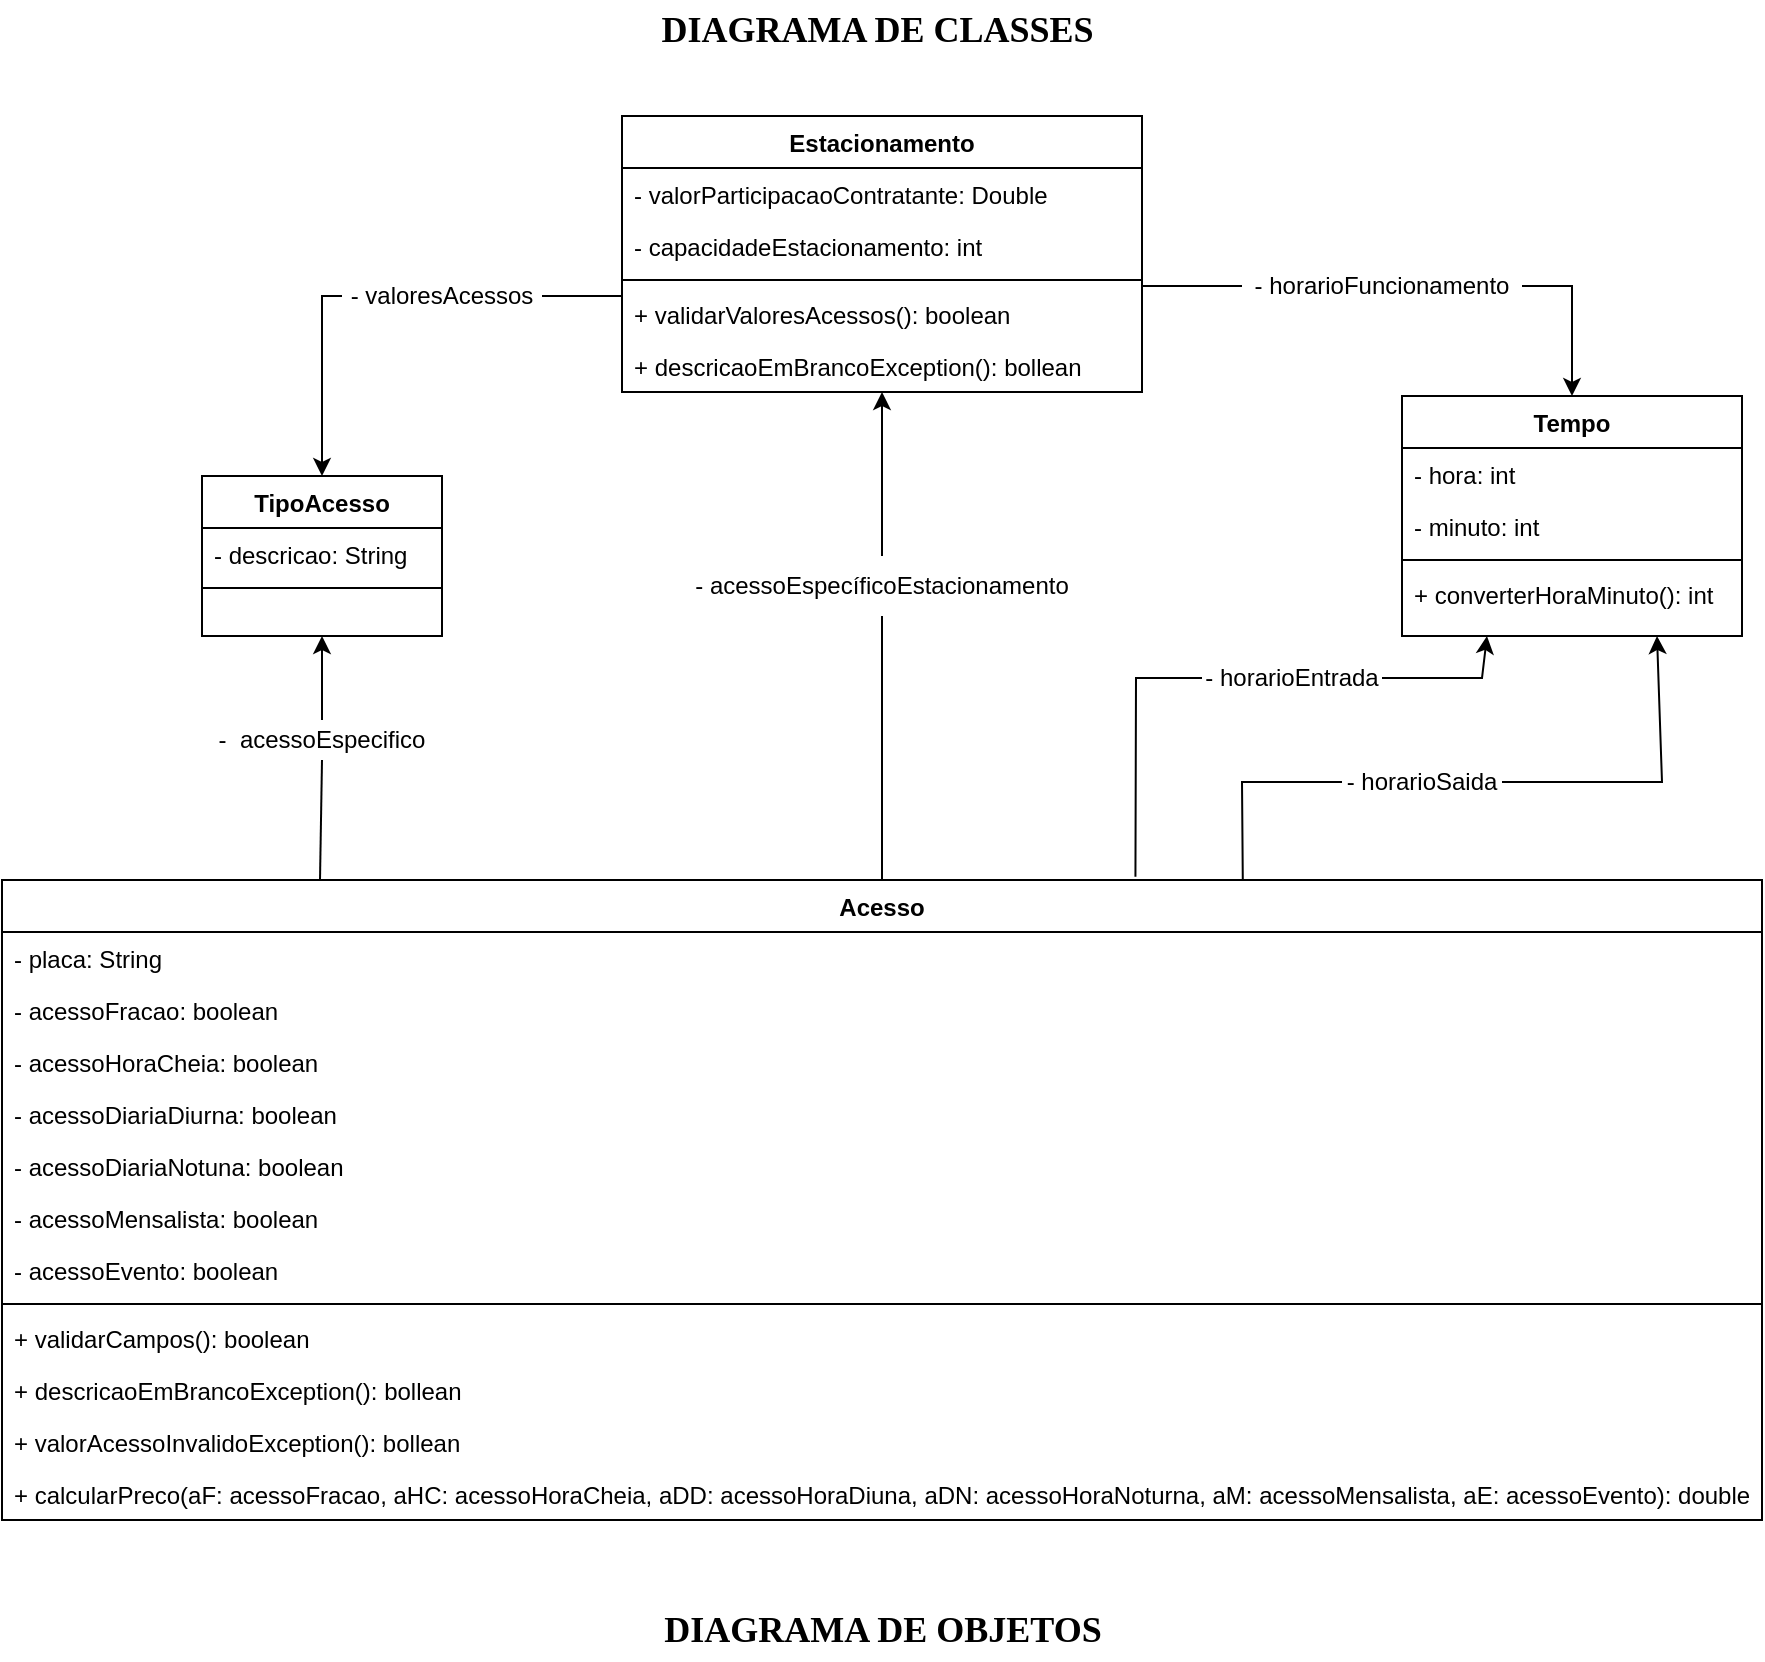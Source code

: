 <mxfile version="21.3.2" type="github">
  <diagram id="C5RBs43oDa-KdzZeNtuy" name="Page-1">
    <mxGraphModel dx="1354" dy="672" grid="1" gridSize="10" guides="1" tooltips="1" connect="1" arrows="1" fold="1" page="1" pageScale="1" pageWidth="827" pageHeight="1169" math="0" shadow="0">
      <root>
        <mxCell id="WIyWlLk6GJQsqaUBKTNV-0" />
        <mxCell id="WIyWlLk6GJQsqaUBKTNV-1" parent="WIyWlLk6GJQsqaUBKTNV-0" />
        <mxCell id="JOkifr1oODBdmEb68XJE-0" value="Estacionamento" style="swimlane;fontStyle=1;align=center;verticalAlign=top;childLayout=stackLayout;horizontal=1;startSize=26;horizontalStack=0;resizeParent=1;resizeLast=0;collapsible=1;marginBottom=0;rounded=0;shadow=0;strokeWidth=1;" parent="WIyWlLk6GJQsqaUBKTNV-1" vertex="1">
          <mxGeometry x="700" y="98" width="260" height="138" as="geometry">
            <mxRectangle x="230" y="140" width="160" height="26" as="alternateBounds" />
          </mxGeometry>
        </mxCell>
        <mxCell id="JOkifr1oODBdmEb68XJE-3" value="- valorParticipacaoContratante: Double" style="text;align=left;verticalAlign=top;spacingLeft=4;spacingRight=4;overflow=hidden;rotatable=0;points=[[0,0.5],[1,0.5]];portConstraint=eastwest;rounded=0;shadow=0;html=0;" parent="JOkifr1oODBdmEb68XJE-0" vertex="1">
          <mxGeometry y="26" width="260" height="26" as="geometry" />
        </mxCell>
        <mxCell id="JOkifr1oODBdmEb68XJE-4" value="- capacidadeEstacionamento: int" style="text;align=left;verticalAlign=top;spacingLeft=4;spacingRight=4;overflow=hidden;rotatable=0;points=[[0,0.5],[1,0.5]];portConstraint=eastwest;" parent="JOkifr1oODBdmEb68XJE-0" vertex="1">
          <mxGeometry y="52" width="260" height="26" as="geometry" />
        </mxCell>
        <mxCell id="JOkifr1oODBdmEb68XJE-5" value="" style="line;html=1;strokeWidth=1;align=left;verticalAlign=middle;spacingTop=-1;spacingLeft=3;spacingRight=3;rotatable=0;labelPosition=right;points=[];portConstraint=eastwest;" parent="JOkifr1oODBdmEb68XJE-0" vertex="1">
          <mxGeometry y="78" width="260" height="8" as="geometry" />
        </mxCell>
        <mxCell id="JOkifr1oODBdmEb68XJE-6" value="+ validarValoresAcessos(): boolean" style="text;align=left;verticalAlign=top;spacingLeft=4;spacingRight=4;overflow=hidden;rotatable=0;points=[[0,0.5],[1,0.5]];portConstraint=eastwest;" parent="JOkifr1oODBdmEb68XJE-0" vertex="1">
          <mxGeometry y="86" width="260" height="26" as="geometry" />
        </mxCell>
        <mxCell id="Fjwu1mslKrQqyUhCAYK0-28" value="+ descricaoEmBrancoException(): bollean" style="text;align=left;verticalAlign=top;spacingLeft=4;spacingRight=4;overflow=hidden;rotatable=0;points=[[0,0.5],[1,0.5]];portConstraint=eastwest;" vertex="1" parent="JOkifr1oODBdmEb68XJE-0">
          <mxGeometry y="112" width="260" height="26" as="geometry" />
        </mxCell>
        <mxCell id="JOkifr1oODBdmEb68XJE-7" value="Acesso" style="swimlane;fontStyle=1;align=center;verticalAlign=top;childLayout=stackLayout;horizontal=1;startSize=26;horizontalStack=0;resizeParent=1;resizeLast=0;collapsible=1;marginBottom=0;rounded=0;shadow=0;strokeWidth=1;" parent="WIyWlLk6GJQsqaUBKTNV-1" vertex="1">
          <mxGeometry x="390" y="480" width="880" height="320" as="geometry">
            <mxRectangle x="620" y="330" width="160" height="26" as="alternateBounds" />
          </mxGeometry>
        </mxCell>
        <mxCell id="JOkifr1oODBdmEb68XJE-8" value="- placa: String" style="text;align=left;verticalAlign=top;spacingLeft=4;spacingRight=4;overflow=hidden;rotatable=0;points=[[0,0.5],[1,0.5]];portConstraint=eastwest;" parent="JOkifr1oODBdmEb68XJE-7" vertex="1">
          <mxGeometry y="26" width="880" height="26" as="geometry" />
        </mxCell>
        <mxCell id="Fjwu1mslKrQqyUhCAYK0-13" value="- acessoFracao: boolean" style="text;align=left;verticalAlign=top;spacingLeft=4;spacingRight=4;overflow=hidden;rotatable=0;points=[[0,0.5],[1,0.5]];portConstraint=eastwest;" vertex="1" parent="JOkifr1oODBdmEb68XJE-7">
          <mxGeometry y="52" width="880" height="26" as="geometry" />
        </mxCell>
        <mxCell id="Fjwu1mslKrQqyUhCAYK0-14" value="- acessoHoraCheia: boolean" style="text;align=left;verticalAlign=top;spacingLeft=4;spacingRight=4;overflow=hidden;rotatable=0;points=[[0,0.5],[1,0.5]];portConstraint=eastwest;" vertex="1" parent="JOkifr1oODBdmEb68XJE-7">
          <mxGeometry y="78" width="880" height="26" as="geometry" />
        </mxCell>
        <mxCell id="Fjwu1mslKrQqyUhCAYK0-16" value="- acessoDiariaDiurna: boolean" style="text;align=left;verticalAlign=top;spacingLeft=4;spacingRight=4;overflow=hidden;rotatable=0;points=[[0,0.5],[1,0.5]];portConstraint=eastwest;" vertex="1" parent="JOkifr1oODBdmEb68XJE-7">
          <mxGeometry y="104" width="880" height="26" as="geometry" />
        </mxCell>
        <mxCell id="Fjwu1mslKrQqyUhCAYK0-15" value="- acessoDiariaNotuna: boolean" style="text;align=left;verticalAlign=top;spacingLeft=4;spacingRight=4;overflow=hidden;rotatable=0;points=[[0,0.5],[1,0.5]];portConstraint=eastwest;" vertex="1" parent="JOkifr1oODBdmEb68XJE-7">
          <mxGeometry y="130" width="880" height="26" as="geometry" />
        </mxCell>
        <mxCell id="Fjwu1mslKrQqyUhCAYK0-17" value="- acessoMensalista: boolean" style="text;align=left;verticalAlign=top;spacingLeft=4;spacingRight=4;overflow=hidden;rotatable=0;points=[[0,0.5],[1,0.5]];portConstraint=eastwest;" vertex="1" parent="JOkifr1oODBdmEb68XJE-7">
          <mxGeometry y="156" width="880" height="26" as="geometry" />
        </mxCell>
        <mxCell id="Fjwu1mslKrQqyUhCAYK0-18" value="- acessoEvento: boolean" style="text;align=left;verticalAlign=top;spacingLeft=4;spacingRight=4;overflow=hidden;rotatable=0;points=[[0,0.5],[1,0.5]];portConstraint=eastwest;" vertex="1" parent="JOkifr1oODBdmEb68XJE-7">
          <mxGeometry y="182" width="880" height="26" as="geometry" />
        </mxCell>
        <mxCell id="JOkifr1oODBdmEb68XJE-11" value="" style="line;html=1;strokeWidth=1;align=left;verticalAlign=middle;spacingTop=-1;spacingLeft=3;spacingRight=3;rotatable=0;labelPosition=right;points=[];portConstraint=eastwest;" parent="JOkifr1oODBdmEb68XJE-7" vertex="1">
          <mxGeometry y="208" width="880" height="8" as="geometry" />
        </mxCell>
        <mxCell id="JOkifr1oODBdmEb68XJE-12" value="+ validarCampos(): boolean" style="text;align=left;verticalAlign=top;spacingLeft=4;spacingRight=4;overflow=hidden;rotatable=0;points=[[0,0.5],[1,0.5]];portConstraint=eastwest;" parent="JOkifr1oODBdmEb68XJE-7" vertex="1">
          <mxGeometry y="216" width="880" height="26" as="geometry" />
        </mxCell>
        <mxCell id="Fjwu1mslKrQqyUhCAYK0-26" value="+ descricaoEmBrancoException(): bollean" style="text;align=left;verticalAlign=top;spacingLeft=4;spacingRight=4;overflow=hidden;rotatable=0;points=[[0,0.5],[1,0.5]];portConstraint=eastwest;" vertex="1" parent="JOkifr1oODBdmEb68XJE-7">
          <mxGeometry y="242" width="880" height="26" as="geometry" />
        </mxCell>
        <mxCell id="Fjwu1mslKrQqyUhCAYK0-27" value="+ valorAcessoInvalidoException(): bollean" style="text;align=left;verticalAlign=top;spacingLeft=4;spacingRight=4;overflow=hidden;rotatable=0;points=[[0,0.5],[1,0.5]];portConstraint=eastwest;" vertex="1" parent="JOkifr1oODBdmEb68XJE-7">
          <mxGeometry y="268" width="880" height="26" as="geometry" />
        </mxCell>
        <mxCell id="Fjwu1mslKrQqyUhCAYK0-19" value="+ calcularPreco(aF: acessoFracao, aHC: acessoHoraCheia, aDD: acessoHoraDiuna, aDN: acessoHoraNoturna, aM: acessoMensalista, aE: acessoEvento): double" style="text;align=left;verticalAlign=top;spacingLeft=4;spacingRight=4;overflow=hidden;rotatable=0;points=[[0,0.5],[1,0.5]];portConstraint=eastwest;" vertex="1" parent="JOkifr1oODBdmEb68XJE-7">
          <mxGeometry y="294" width="880" height="26" as="geometry" />
        </mxCell>
        <mxCell id="JOkifr1oODBdmEb68XJE-42" value="Tempo" style="swimlane;fontStyle=1;align=center;verticalAlign=top;childLayout=stackLayout;horizontal=1;startSize=26;horizontalStack=0;resizeParent=1;resizeLast=0;collapsible=1;marginBottom=0;rounded=0;shadow=0;strokeWidth=1;" parent="WIyWlLk6GJQsqaUBKTNV-1" vertex="1">
          <mxGeometry x="1090" y="238" width="170" height="120" as="geometry">
            <mxRectangle x="130" y="380" width="160" height="26" as="alternateBounds" />
          </mxGeometry>
        </mxCell>
        <mxCell id="JOkifr1oODBdmEb68XJE-43" value="- hora: int" style="text;align=left;verticalAlign=top;spacingLeft=4;spacingRight=4;overflow=hidden;rotatable=0;points=[[0,0.5],[1,0.5]];portConstraint=eastwest;" parent="JOkifr1oODBdmEb68XJE-42" vertex="1">
          <mxGeometry y="26" width="170" height="26" as="geometry" />
        </mxCell>
        <mxCell id="JOkifr1oODBdmEb68XJE-44" value="- minuto: int" style="text;align=left;verticalAlign=top;spacingLeft=4;spacingRight=4;overflow=hidden;rotatable=0;points=[[0,0.5],[1,0.5]];portConstraint=eastwest;rounded=0;shadow=0;html=0;" parent="JOkifr1oODBdmEb68XJE-42" vertex="1">
          <mxGeometry y="52" width="170" height="26" as="geometry" />
        </mxCell>
        <mxCell id="JOkifr1oODBdmEb68XJE-45" value="" style="line;html=1;strokeWidth=1;align=left;verticalAlign=middle;spacingTop=-1;spacingLeft=3;spacingRight=3;rotatable=0;labelPosition=right;points=[];portConstraint=eastwest;" parent="JOkifr1oODBdmEb68XJE-42" vertex="1">
          <mxGeometry y="78" width="170" height="8" as="geometry" />
        </mxCell>
        <mxCell id="JOkifr1oODBdmEb68XJE-46" value="+ converterHoraMinuto(): int" style="text;align=left;verticalAlign=top;spacingLeft=4;spacingRight=4;overflow=hidden;rotatable=0;points=[[0,0.5],[1,0.5]];portConstraint=eastwest;" parent="JOkifr1oODBdmEb68XJE-42" vertex="1">
          <mxGeometry y="86" width="170" height="26" as="geometry" />
        </mxCell>
        <mxCell id="JOkifr1oODBdmEb68XJE-47" value="" style="endArrow=none;html=1;rounded=0;exitX=0;exitY=0.5;exitDx=0;exitDy=0;" parent="WIyWlLk6GJQsqaUBKTNV-1" source="JOkifr1oODBdmEb68XJE-49" edge="1">
          <mxGeometry width="50" height="50" relative="1" as="geometry">
            <mxPoint x="910" y="328" as="sourcePoint" />
            <mxPoint x="960" y="183" as="targetPoint" />
            <Array as="points" />
          </mxGeometry>
        </mxCell>
        <mxCell id="JOkifr1oODBdmEb68XJE-49" value="- horarioFuncionamento" style="text;html=1;strokeColor=none;fillColor=none;align=center;verticalAlign=middle;whiteSpace=wrap;rounded=0;" parent="WIyWlLk6GJQsqaUBKTNV-1" vertex="1">
          <mxGeometry x="1010" y="173" width="140" height="20" as="geometry" />
        </mxCell>
        <mxCell id="JOkifr1oODBdmEb68XJE-50" value="- valoresAcessos" style="text;html=1;strokeColor=none;fillColor=none;align=center;verticalAlign=middle;whiteSpace=wrap;rounded=0;" parent="WIyWlLk6GJQsqaUBKTNV-1" vertex="1">
          <mxGeometry x="560" y="173" width="100" height="30" as="geometry" />
        </mxCell>
        <mxCell id="JOkifr1oODBdmEb68XJE-51" value="" style="endArrow=none;html=1;rounded=0;exitX=1;exitY=0.5;exitDx=0;exitDy=0;" parent="WIyWlLk6GJQsqaUBKTNV-1" source="JOkifr1oODBdmEb68XJE-50" edge="1">
          <mxGeometry width="50" height="50" relative="1" as="geometry">
            <mxPoint x="680" y="188" as="sourcePoint" />
            <mxPoint x="700" y="188" as="targetPoint" />
          </mxGeometry>
        </mxCell>
        <mxCell id="JOkifr1oODBdmEb68XJE-52" value="- acessoEspecíficoEstacionamento" style="text;html=1;strokeColor=none;fillColor=none;align=center;verticalAlign=middle;whiteSpace=wrap;rounded=0;" parent="WIyWlLk6GJQsqaUBKTNV-1" vertex="1">
          <mxGeometry x="730" y="318" width="200" height="30" as="geometry" />
        </mxCell>
        <mxCell id="JOkifr1oODBdmEb68XJE-60" value="-&amp;nbsp; acessoEspecifico" style="text;html=1;strokeColor=none;fillColor=none;align=center;verticalAlign=middle;whiteSpace=wrap;rounded=0;" parent="WIyWlLk6GJQsqaUBKTNV-1" vertex="1">
          <mxGeometry x="495" y="400" width="110" height="20" as="geometry" />
        </mxCell>
        <mxCell id="JOkifr1oODBdmEb68XJE-61" value="" style="endArrow=none;html=1;rounded=0;entryX=0.5;entryY=0;entryDx=0;entryDy=0;exitX=0.5;exitY=1;exitDx=0;exitDy=0;" parent="WIyWlLk6GJQsqaUBKTNV-1" source="JOkifr1oODBdmEb68XJE-52" target="JOkifr1oODBdmEb68XJE-7" edge="1">
          <mxGeometry width="50" height="50" relative="1" as="geometry">
            <mxPoint x="780" y="368" as="sourcePoint" />
            <mxPoint x="764.66" y="398" as="targetPoint" />
            <Array as="points">
              <mxPoint x="830" y="378" />
            </Array>
          </mxGeometry>
        </mxCell>
        <mxCell id="JOkifr1oODBdmEb68XJE-62" value="" style="endArrow=classic;html=1;rounded=0;entryX=0.5;entryY=1;entryDx=0;entryDy=0;exitX=0.5;exitY=0;exitDx=0;exitDy=0;" parent="WIyWlLk6GJQsqaUBKTNV-1" source="JOkifr1oODBdmEb68XJE-52" target="JOkifr1oODBdmEb68XJE-0" edge="1">
          <mxGeometry width="50" height="50" relative="1" as="geometry">
            <mxPoint x="750" y="308" as="sourcePoint" />
            <mxPoint x="764.66" y="278" as="targetPoint" />
          </mxGeometry>
        </mxCell>
        <mxCell id="JOkifr1oODBdmEb68XJE-71" value="" style="endArrow=none;html=1;rounded=0;entryX=0.5;entryY=1;entryDx=0;entryDy=0;" parent="WIyWlLk6GJQsqaUBKTNV-1" target="JOkifr1oODBdmEb68XJE-60" edge="1">
          <mxGeometry width="50" height="50" relative="1" as="geometry">
            <mxPoint x="549" y="480" as="sourcePoint" />
            <mxPoint x="550" y="310" as="targetPoint" />
            <Array as="points" />
          </mxGeometry>
        </mxCell>
        <mxCell id="JOkifr1oODBdmEb68XJE-72" value="" style="endArrow=classic;html=1;rounded=0;entryX=0.5;entryY=1;entryDx=0;entryDy=0;exitX=0.5;exitY=0;exitDx=0;exitDy=0;" parent="WIyWlLk6GJQsqaUBKTNV-1" source="JOkifr1oODBdmEb68XJE-60" target="JOkifr1oODBdmEb68XJE-73" edge="1">
          <mxGeometry width="50" height="50" relative="1" as="geometry">
            <mxPoint x="480" y="518" as="sourcePoint" />
            <mxPoint x="470" y="428" as="targetPoint" />
          </mxGeometry>
        </mxCell>
        <mxCell id="JOkifr1oODBdmEb68XJE-73" value="TipoAcesso" style="swimlane;fontStyle=1;align=center;verticalAlign=top;childLayout=stackLayout;horizontal=1;startSize=26;horizontalStack=0;resizeParent=1;resizeLast=0;collapsible=1;marginBottom=0;rounded=0;shadow=0;strokeWidth=1;" parent="WIyWlLk6GJQsqaUBKTNV-1" vertex="1">
          <mxGeometry x="490" y="278" width="120" height="80" as="geometry">
            <mxRectangle x="550" y="140" width="160" height="26" as="alternateBounds" />
          </mxGeometry>
        </mxCell>
        <mxCell id="JOkifr1oODBdmEb68XJE-74" value="- descricao: String" style="text;align=left;verticalAlign=top;spacingLeft=4;spacingRight=4;overflow=hidden;rotatable=0;points=[[0,0.5],[1,0.5]];portConstraint=eastwest;" parent="JOkifr1oODBdmEb68XJE-73" vertex="1">
          <mxGeometry y="26" width="120" height="26" as="geometry" />
        </mxCell>
        <mxCell id="JOkifr1oODBdmEb68XJE-75" value="" style="line;html=1;strokeWidth=1;align=left;verticalAlign=middle;spacingTop=-1;spacingLeft=3;spacingRight=3;rotatable=0;labelPosition=right;points=[];portConstraint=eastwest;" parent="JOkifr1oODBdmEb68XJE-73" vertex="1">
          <mxGeometry y="52" width="120" height="8" as="geometry" />
        </mxCell>
        <mxCell id="JOkifr1oODBdmEb68XJE-76" style="edgeStyle=orthogonalEdgeStyle;rounded=0;orthogonalLoop=1;jettySize=auto;html=1;exitX=1;exitY=0.5;exitDx=0;exitDy=0;" parent="JOkifr1oODBdmEb68XJE-73" source="JOkifr1oODBdmEb68XJE-74" target="JOkifr1oODBdmEb68XJE-74" edge="1">
          <mxGeometry relative="1" as="geometry" />
        </mxCell>
        <mxCell id="Fjwu1mslKrQqyUhCAYK0-1" value="" style="endArrow=classic;html=1;rounded=0;exitX=1;exitY=0.5;exitDx=0;exitDy=0;entryX=0.25;entryY=1;entryDx=0;entryDy=0;" edge="1" parent="WIyWlLk6GJQsqaUBKTNV-1" source="Fjwu1mslKrQqyUhCAYK0-3" target="JOkifr1oODBdmEb68XJE-42">
          <mxGeometry width="50" height="50" relative="1" as="geometry">
            <mxPoint x="950" y="518" as="sourcePoint" />
            <mxPoint x="1000" y="468" as="targetPoint" />
            <Array as="points">
              <mxPoint x="1130" y="379" />
            </Array>
          </mxGeometry>
        </mxCell>
        <mxCell id="Fjwu1mslKrQqyUhCAYK0-2" value="" style="endArrow=classic;html=1;rounded=0;exitX=1;exitY=0.5;exitDx=0;exitDy=0;entryX=0.75;entryY=1;entryDx=0;entryDy=0;" edge="1" parent="WIyWlLk6GJQsqaUBKTNV-1" source="Fjwu1mslKrQqyUhCAYK0-6" target="JOkifr1oODBdmEb68XJE-42">
          <mxGeometry width="50" height="50" relative="1" as="geometry">
            <mxPoint x="910" y="507" as="sourcePoint" />
            <mxPoint x="1133" y="408" as="targetPoint" />
            <Array as="points">
              <mxPoint x="1220" y="431" />
            </Array>
          </mxGeometry>
        </mxCell>
        <mxCell id="Fjwu1mslKrQqyUhCAYK0-3" value="&lt;div&gt;- horarioEntrada&lt;/div&gt;" style="text;html=1;strokeColor=none;fillColor=none;align=center;verticalAlign=middle;whiteSpace=wrap;rounded=0;" vertex="1" parent="WIyWlLk6GJQsqaUBKTNV-1">
          <mxGeometry x="990" y="364" width="90" height="30" as="geometry" />
        </mxCell>
        <mxCell id="Fjwu1mslKrQqyUhCAYK0-6" value="- horarioSaida" style="text;html=1;strokeColor=none;fillColor=none;align=center;verticalAlign=middle;whiteSpace=wrap;rounded=0;" vertex="1" parent="WIyWlLk6GJQsqaUBKTNV-1">
          <mxGeometry x="1060" y="416" width="80" height="30" as="geometry" />
        </mxCell>
        <mxCell id="Fjwu1mslKrQqyUhCAYK0-11" value="" style="endArrow=classic;html=1;rounded=0;entryX=0.5;entryY=0;entryDx=0;entryDy=0;exitX=1;exitY=0.5;exitDx=0;exitDy=0;" edge="1" parent="WIyWlLk6GJQsqaUBKTNV-1" source="JOkifr1oODBdmEb68XJE-49" target="JOkifr1oODBdmEb68XJE-42">
          <mxGeometry width="50" height="50" relative="1" as="geometry">
            <mxPoint x="870" y="398" as="sourcePoint" />
            <mxPoint x="920" y="348" as="targetPoint" />
            <Array as="points">
              <mxPoint x="1175" y="183" />
            </Array>
          </mxGeometry>
        </mxCell>
        <mxCell id="Fjwu1mslKrQqyUhCAYK0-12" value="" style="endArrow=classic;html=1;rounded=0;entryX=0.5;entryY=0;entryDx=0;entryDy=0;exitX=0;exitY=0.5;exitDx=0;exitDy=0;" edge="1" parent="WIyWlLk6GJQsqaUBKTNV-1" source="JOkifr1oODBdmEb68XJE-50" target="JOkifr1oODBdmEb68XJE-73">
          <mxGeometry width="50" height="50" relative="1" as="geometry">
            <mxPoint x="860" y="358" as="sourcePoint" />
            <mxPoint x="570" y="258" as="targetPoint" />
            <Array as="points">
              <mxPoint x="550" y="188" />
            </Array>
          </mxGeometry>
        </mxCell>
        <mxCell id="Fjwu1mslKrQqyUhCAYK0-24" value="" style="endArrow=none;html=1;rounded=0;entryX=0;entryY=0.5;entryDx=0;entryDy=0;exitX=0.644;exitY=-0.005;exitDx=0;exitDy=0;exitPerimeter=0;" edge="1" parent="WIyWlLk6GJQsqaUBKTNV-1" source="JOkifr1oODBdmEb68XJE-7" target="Fjwu1mslKrQqyUhCAYK0-3">
          <mxGeometry width="50" height="50" relative="1" as="geometry">
            <mxPoint x="950" y="400" as="sourcePoint" />
            <mxPoint x="1000" y="350" as="targetPoint" />
            <Array as="points">
              <mxPoint x="957" y="379" />
            </Array>
          </mxGeometry>
        </mxCell>
        <mxCell id="TYavUjJfIlVdrUG1dmR8-0" value="&lt;b&gt;&lt;font face=&quot;Times New Roman&quot; style=&quot;font-size: 18px;&quot;&gt;DIAGRAMA DE CLASSES&amp;nbsp;&lt;/font&gt;&lt;/b&gt;" style="text;strokeColor=none;align=center;fillColor=none;html=1;verticalAlign=middle;whiteSpace=wrap;rounded=0;" vertex="1" parent="WIyWlLk6GJQsqaUBKTNV-1">
          <mxGeometry x="670" y="40" width="320" height="30" as="geometry" />
        </mxCell>
        <mxCell id="Fjwu1mslKrQqyUhCAYK0-25" value="" style="endArrow=none;html=1;rounded=0;entryX=0;entryY=0.5;entryDx=0;entryDy=0;exitX=0.705;exitY=0;exitDx=0;exitDy=0;exitPerimeter=0;" edge="1" parent="WIyWlLk6GJQsqaUBKTNV-1" source="JOkifr1oODBdmEb68XJE-7" target="Fjwu1mslKrQqyUhCAYK0-6">
          <mxGeometry width="50" height="50" relative="1" as="geometry">
            <mxPoint x="1030" y="460" as="sourcePoint" />
            <mxPoint x="1043" y="430" as="targetPoint" />
            <Array as="points">
              <mxPoint x="1010" y="431" />
            </Array>
          </mxGeometry>
        </mxCell>
        <mxCell id="TYavUjJfIlVdrUG1dmR8-3" value="&lt;font face=&quot;Times New Roman&quot; style=&quot;font-size: 18px;&quot;&gt;&lt;b&gt;DIAGRAMA DE OBJETOS&lt;/b&gt;&lt;/font&gt;" style="text;strokeColor=none;align=center;fillColor=none;html=1;verticalAlign=middle;whiteSpace=wrap;rounded=0;" vertex="1" parent="WIyWlLk6GJQsqaUBKTNV-1">
          <mxGeometry x="712.5" y="840" width="235" height="30" as="geometry" />
        </mxCell>
      </root>
    </mxGraphModel>
  </diagram>
</mxfile>
